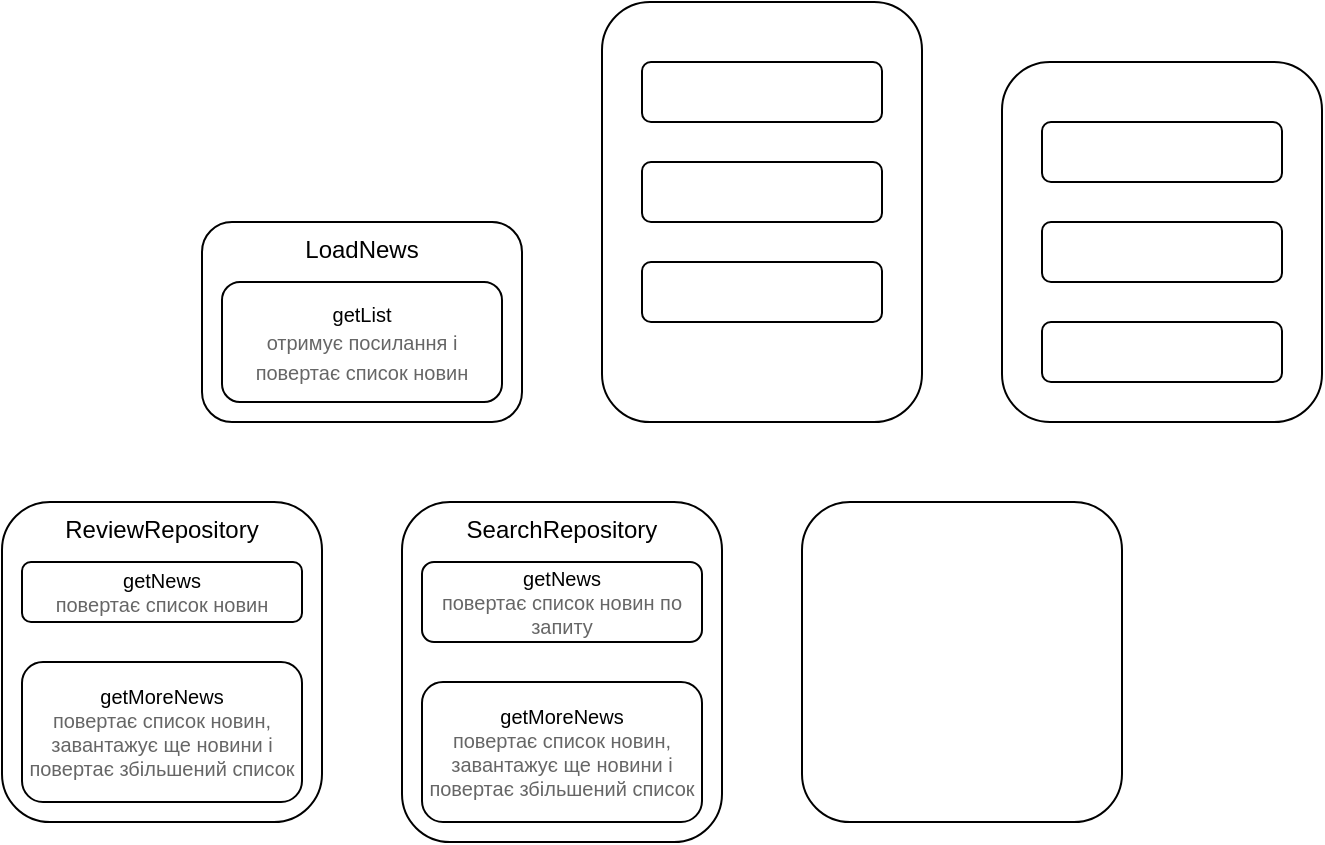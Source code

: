<mxfile version="20.8.10" type="device"><diagram name="Сторінка-1" id="Tkb2v4QX-YElEWwPOy4w"><mxGraphModel dx="1050" dy="1055" grid="1" gridSize="10" guides="1" tooltips="1" connect="1" arrows="1" fold="1" page="0" pageScale="1" pageWidth="827" pageHeight="1169" math="0" shadow="0"><root><mxCell id="0"/><mxCell id="1" parent="0"/><mxCell id="zpko63HfTBRjk5LwAyfB-14" value="LoadNews" style="rounded=1;whiteSpace=wrap;html=1;verticalAlign=top;" vertex="1" parent="1"><mxGeometry x="300" y="-20" width="160" height="100" as="geometry"/></mxCell><mxCell id="zpko63HfTBRjk5LwAyfB-15" value="&lt;font style=&quot;font-size: 10px;&quot;&gt;getList&lt;/font&gt;&lt;br&gt;&lt;font color=&quot;#666666&quot; style=&quot;font-size: 10px;&quot;&gt;отримує посилання і повертає список новин&lt;/font&gt;" style="rounded=1;whiteSpace=wrap;html=1;" vertex="1" parent="1"><mxGeometry x="310" y="10" width="140" height="60" as="geometry"/></mxCell><mxCell id="zpko63HfTBRjk5LwAyfB-16" value="&lt;font style=&quot;font-size: 12px;&quot;&gt;ReviewRepository&lt;/font&gt;" style="rounded=1;whiteSpace=wrap;html=1;fontSize=10;verticalAlign=top;" vertex="1" parent="1"><mxGeometry x="200" y="120" width="160" height="160" as="geometry"/></mxCell><mxCell id="zpko63HfTBRjk5LwAyfB-17" value="getNews&lt;br&gt;&lt;font color=&quot;#666666&quot;&gt;повертає список новин&lt;/font&gt;" style="rounded=1;whiteSpace=wrap;html=1;fontSize=10;" vertex="1" parent="1"><mxGeometry x="210" y="150" width="140" height="30" as="geometry"/></mxCell><mxCell id="zpko63HfTBRjk5LwAyfB-18" value="getMoreNews&lt;br&gt;&lt;font color=&quot;#666666&quot;&gt;повертає список новин, завантажує ще новини і повертає збільшений список&lt;/font&gt;" style="rounded=1;whiteSpace=wrap;html=1;fontSize=10;" vertex="1" parent="1"><mxGeometry x="210" y="200" width="140" height="70" as="geometry"/></mxCell><mxCell id="zpko63HfTBRjk5LwAyfB-19" value="&lt;font style=&quot;font-size: 12px;&quot;&gt;SearchRepository&lt;/font&gt;" style="rounded=1;whiteSpace=wrap;html=1;fontSize=10;verticalAlign=top;" vertex="1" parent="1"><mxGeometry x="400" y="120" width="160" height="170" as="geometry"/></mxCell><mxCell id="zpko63HfTBRjk5LwAyfB-20" value="getNews&lt;br&gt;&lt;font color=&quot;#666666&quot;&gt;повертає список новин по запиту&lt;/font&gt;" style="rounded=1;whiteSpace=wrap;html=1;fontSize=10;" vertex="1" parent="1"><mxGeometry x="410" y="150" width="140" height="40" as="geometry"/></mxCell><mxCell id="zpko63HfTBRjk5LwAyfB-21" value="getMoreNews&lt;br&gt;&lt;font color=&quot;#666666&quot;&gt;повертає список новин, завантажує ще новини і повертає збільшений список&lt;/font&gt;" style="rounded=1;whiteSpace=wrap;html=1;fontSize=10;" vertex="1" parent="1"><mxGeometry x="410" y="210" width="140" height="70" as="geometry"/></mxCell><mxCell id="zpko63HfTBRjk5LwAyfB-22" value="&lt;font color=&quot;#ffffff&quot; style=&quot;font-size: 12px;&quot;&gt;SavedNewsDB&lt;/font&gt;" style="rounded=1;whiteSpace=wrap;html=1;fontSize=10;fontColor=#666666;verticalAlign=top;" vertex="1" parent="1"><mxGeometry x="500" y="-130" width="160" height="210" as="geometry"/></mxCell><mxCell id="zpko63HfTBRjk5LwAyfB-23" value="addSavedNews" style="rounded=1;whiteSpace=wrap;html=1;fontSize=10;fontColor=#FFFFFF;" vertex="1" parent="1"><mxGeometry x="520" y="-100" width="120" height="30" as="geometry"/></mxCell><mxCell id="zpko63HfTBRjk5LwAyfB-24" value="deleteSavedNews" style="rounded=1;whiteSpace=wrap;html=1;fontSize=10;fontColor=#FFFFFF;" vertex="1" parent="1"><mxGeometry x="520" y="-50" width="120" height="30" as="geometry"/></mxCell><mxCell id="zpko63HfTBRjk5LwAyfB-25" value="getSavedNews" style="rounded=1;whiteSpace=wrap;html=1;fontSize=10;fontColor=#FFFFFF;" vertex="1" parent="1"><mxGeometry x="520" width="120" height="30" as="geometry"/></mxCell><mxCell id="zpko63HfTBRjk5LwAyfB-27" value="*в кінці модифікувати програму, щоб вона оновлювавла відомості прро збережені новини" style="text;html=1;strokeColor=none;fillColor=none;align=left;verticalAlign=middle;whiteSpace=wrap;rounded=0;fontSize=12;fontColor=#FFFFFF;" vertex="1" parent="1"><mxGeometry x="200" y="-120" width="240" height="40" as="geometry"/></mxCell><mxCell id="zpko63HfTBRjk5LwAyfB-29" value="areDBModifed" style="text;html=1;strokeColor=none;fillColor=none;align=center;verticalAlign=middle;whiteSpace=wrap;rounded=0;fontSize=10;fontColor=#FFFFFF;" vertex="1" parent="1"><mxGeometry x="520" y="40" width="120" height="30" as="geometry"/></mxCell><mxCell id="zpko63HfTBRjk5LwAyfB-30" value="&lt;font style=&quot;font-size: 12px;&quot;&gt;SavedRepository&lt;/font&gt;" style="rounded=1;whiteSpace=wrap;html=1;fontSize=10;fontColor=#FFFFFF;verticalAlign=top;" vertex="1" parent="1"><mxGeometry x="600" y="120" width="160" height="160" as="geometry"/></mxCell><mxCell id="zpko63HfTBRjk5LwAyfB-35" value="&lt;font color=&quot;#ffffff&quot; style=&quot;font-size: 12px;&quot;&gt;SearchHistoryDB&lt;/font&gt;" style="rounded=1;whiteSpace=wrap;html=1;fontSize=10;fontColor=#666666;verticalAlign=top;" vertex="1" parent="1"><mxGeometry x="700" y="-100" width="160" height="180" as="geometry"/></mxCell><mxCell id="zpko63HfTBRjk5LwAyfB-36" value="addSearchHistory" style="rounded=1;whiteSpace=wrap;html=1;fontSize=10;fontColor=#FFFFFF;" vertex="1" parent="1"><mxGeometry x="720" y="-70" width="120" height="30" as="geometry"/></mxCell><mxCell id="zpko63HfTBRjk5LwAyfB-37" value="deleteSearchHistory" style="rounded=1;whiteSpace=wrap;html=1;fontSize=10;fontColor=#FFFFFF;" vertex="1" parent="1"><mxGeometry x="720" y="-20" width="120" height="30" as="geometry"/></mxCell><mxCell id="zpko63HfTBRjk5LwAyfB-38" value="getSearchHistory" style="rounded=1;whiteSpace=wrap;html=1;fontSize=10;fontColor=#FFFFFF;" vertex="1" parent="1"><mxGeometry x="720" y="30" width="120" height="30" as="geometry"/></mxCell></root></mxGraphModel></diagram></mxfile>